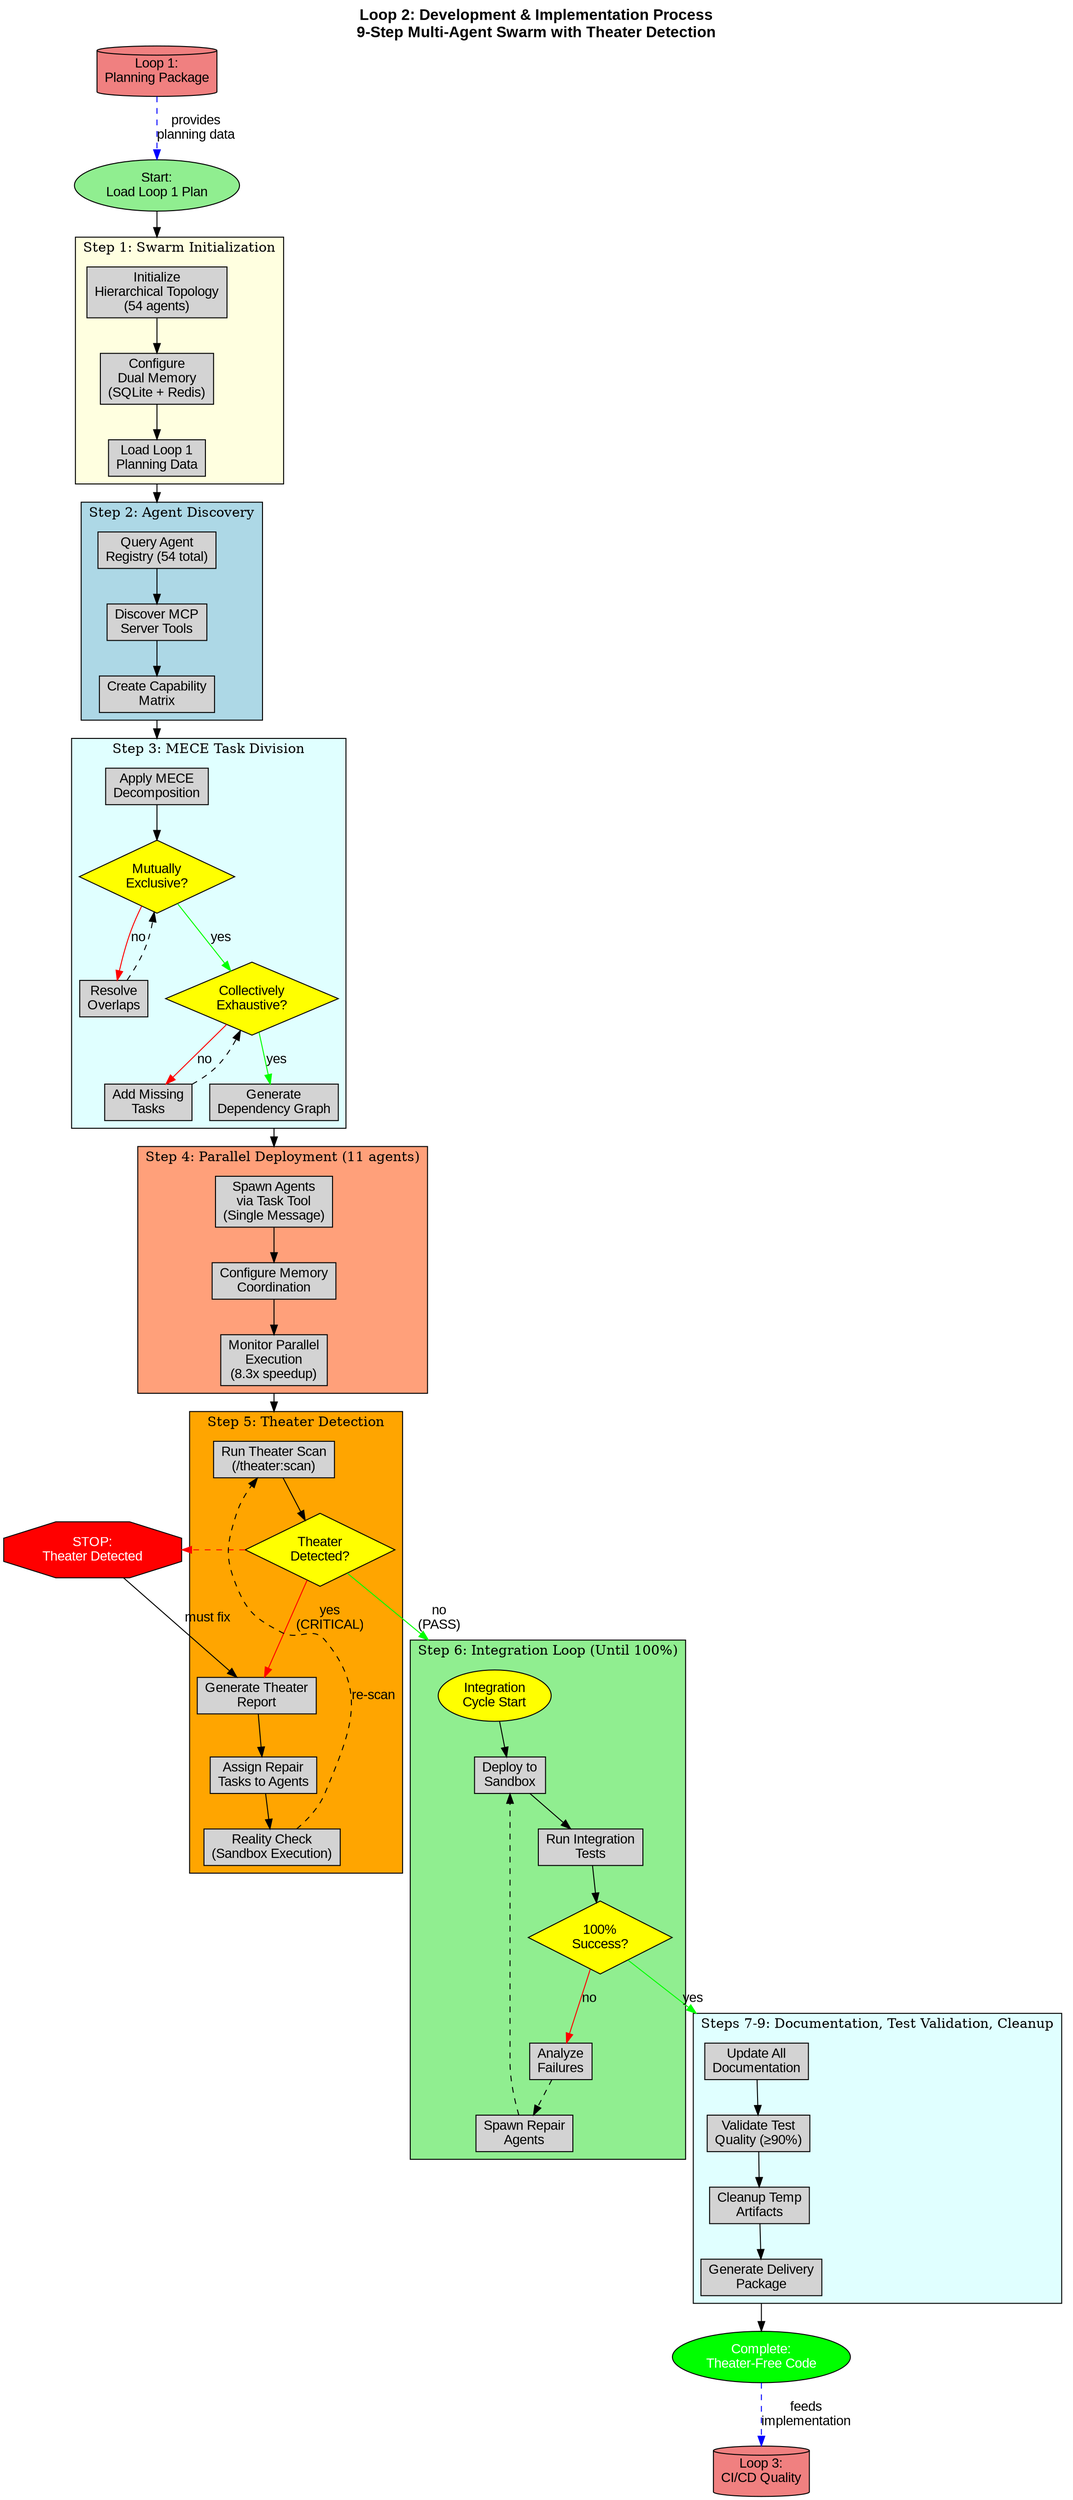 digraph DevelopmentSwarmLoop {
    rankdir=TB;
    compound=true;
    node [shape=box, style=filled, fontname="Arial"];
    edge [fontname="Arial"];

    // Start and end
    start [shape=ellipse, label="Start:\nLoad Loop 1 Plan", fillcolor=lightgreen];
    end [shape=ellipse, label="Complete:\nTheater-Free Code", fillcolor=green, fontcolor=white];

    // Step 1: Swarm Initialization
    subgraph cluster_init {
        label="Step 1: Swarm Initialization";
        fillcolor=lightyellow;
        style=filled;

        init1 [label="Initialize\nHierarchical Topology\n(54 agents)"];
        init2 [label="Configure\nDual Memory\n(SQLite + Redis)"];
        init3 [label="Load Loop 1\nPlanning Data"];

        init1 -> init2 -> init3;
    }

    // Step 2: Agent Discovery
    subgraph cluster_discovery {
        label="Step 2: Agent Discovery";
        fillcolor=lightblue;
        style=filled;

        disc1 [label="Query Agent\nRegistry (54 total)"];
        disc2 [label="Discover MCP\nServer Tools"];
        disc3 [label="Create Capability\nMatrix"];

        disc1 -> disc2 -> disc3;
    }

    // Step 3: MECE Task Division
    subgraph cluster_mece {
        label="Step 3: MECE Task Division";
        fillcolor=lightcyan;
        style=filled;

        mece1 [label="Apply MECE\nDecomposition"];
        mece_check [shape=diamond, label="Mutually\nExclusive?", fillcolor=yellow];
        mece2 [label="Resolve\nOverlaps"];
        mece_check2 [shape=diamond, label="Collectively\nExhaustive?", fillcolor=yellow];
        mece3 [label="Add Missing\nTasks"];
        mece4 [label="Generate\nDependency Graph"];

        mece1 -> mece_check;
        mece_check -> mece2 [label="no", color=red];
        mece_check -> mece_check2 [label="yes", color=green];
        mece2 -> mece_check [style=dashed];
        mece_check2 -> mece3 [label="no", color=red];
        mece_check2 -> mece4 [label="yes", color=green];
        mece3 -> mece_check2 [style=dashed];
    }

    // Step 4: Parallel Deployment
    subgraph cluster_deploy {
        label="Step 4: Parallel Deployment (11 agents)";
        fillcolor=lightsalmon;
        style=filled;

        deploy1 [label="Spawn Agents\nvia Task Tool\n(Single Message)"];
        deploy2 [label="Configure Memory\nCoordination"];
        deploy3 [label="Monitor Parallel\nExecution\n(8.3x speedup)"];

        deploy1 -> deploy2 -> deploy3;
    }

    // Step 5: Theater Detection
    subgraph cluster_theater {
        label="Step 5: Theater Detection";
        fillcolor=orange;
        style=filled;

        theater1 [label="Run Theater Scan\n(/theater:scan)"];
        theater_decision [shape=diamond, label="Theater\nDetected?", fillcolor=yellow];
        theater2 [label="Generate Theater\nReport"];
        theater3 [label="Assign Repair\nTasks to Agents"];
        theater4 [label="Reality Check\n(Sandbox Execution)"];

        theater1 -> theater_decision;
        theater_decision -> theater2 [label="yes\n(CRITICAL)", color=red];
        theater2 -> theater3 -> theater4;
        theater4 -> theater1 [label="re-scan", style=dashed];
    }

    // Step 6: Integration Loop
    subgraph cluster_integration {
        label="Step 6: Integration Loop (Until 100%)";
        fillcolor=lightgreen;
        style=filled;

        int_start [shape=ellipse, label="Integration\nCycle Start", fillcolor=yellow];
        int1 [label="Deploy to\nSandbox"];
        int2 [label="Run Integration\nTests"];
        int_decision [shape=diamond, label="100%\nSuccess?", fillcolor=yellow];
        int3 [label="Analyze\nFailures"];
        int4 [label="Spawn Repair\nAgents"];

        int_start -> int1 -> int2 -> int_decision;
        int_decision -> int3 [label="no", color=red];
        int3 -> int4 -> int1 [style=dashed];
    }

    // Steps 7-9: Documentation, Testing, Cleanup
    subgraph cluster_finalization {
        label="Steps 7-9: Documentation, Test Validation, Cleanup";
        fillcolor=lightcyan;
        style=filled;

        final1 [label="Update All\nDocumentation"];
        final2 [label="Validate Test\nQuality (≥90%)"];
        final3 [label="Cleanup Temp\nArtifacts"];
        final4 [label="Generate Delivery\nPackage"];

        final1 -> final2 -> final3 -> final4;
    }

    // External references
    loop1 [shape=cylinder, label="Loop 1:\nPlanning Package", fillcolor=lightcoral];
    loop3 [shape=cylinder, label="Loop 3:\nCI/CD Quality", fillcolor=lightcoral];

    // Main flow
    start -> init1 [lhead=cluster_init];
    init3 -> disc1 [ltail=cluster_init, lhead=cluster_discovery];
    disc3 -> mece1 [ltail=cluster_discovery, lhead=cluster_mece];
    mece4 -> deploy1 [ltail=cluster_mece, lhead=cluster_deploy];
    deploy3 -> theater1 [ltail=cluster_deploy, lhead=cluster_theater];
    theater_decision -> int_start [label="no\n(PASS)", color=green, lhead=cluster_integration];
    int_decision -> final1 [label="yes", color=green, lhead=cluster_finalization];
    final4 -> end [ltail=cluster_finalization];

    // Integration points
    loop1 -> start [label="provides\nplanning data", style=dashed, color=blue];
    end -> loop3 [label="feeds\nimplementation", style=dashed, color=blue];

    // Critical warnings
    warning1 [shape=octagon, label="STOP:\nTheater Detected", fillcolor=red, fontcolor=white];
    theater_decision -> warning1 [style=dashed, color=red];
    warning1 -> theater2 [label="must fix"];

    labelloc="t";
    label="Loop 2: Development & Implementation Process\n9-Step Multi-Agent Swarm with Theater Detection";
    fontsize=16;
    fontname="Arial Bold";
}
